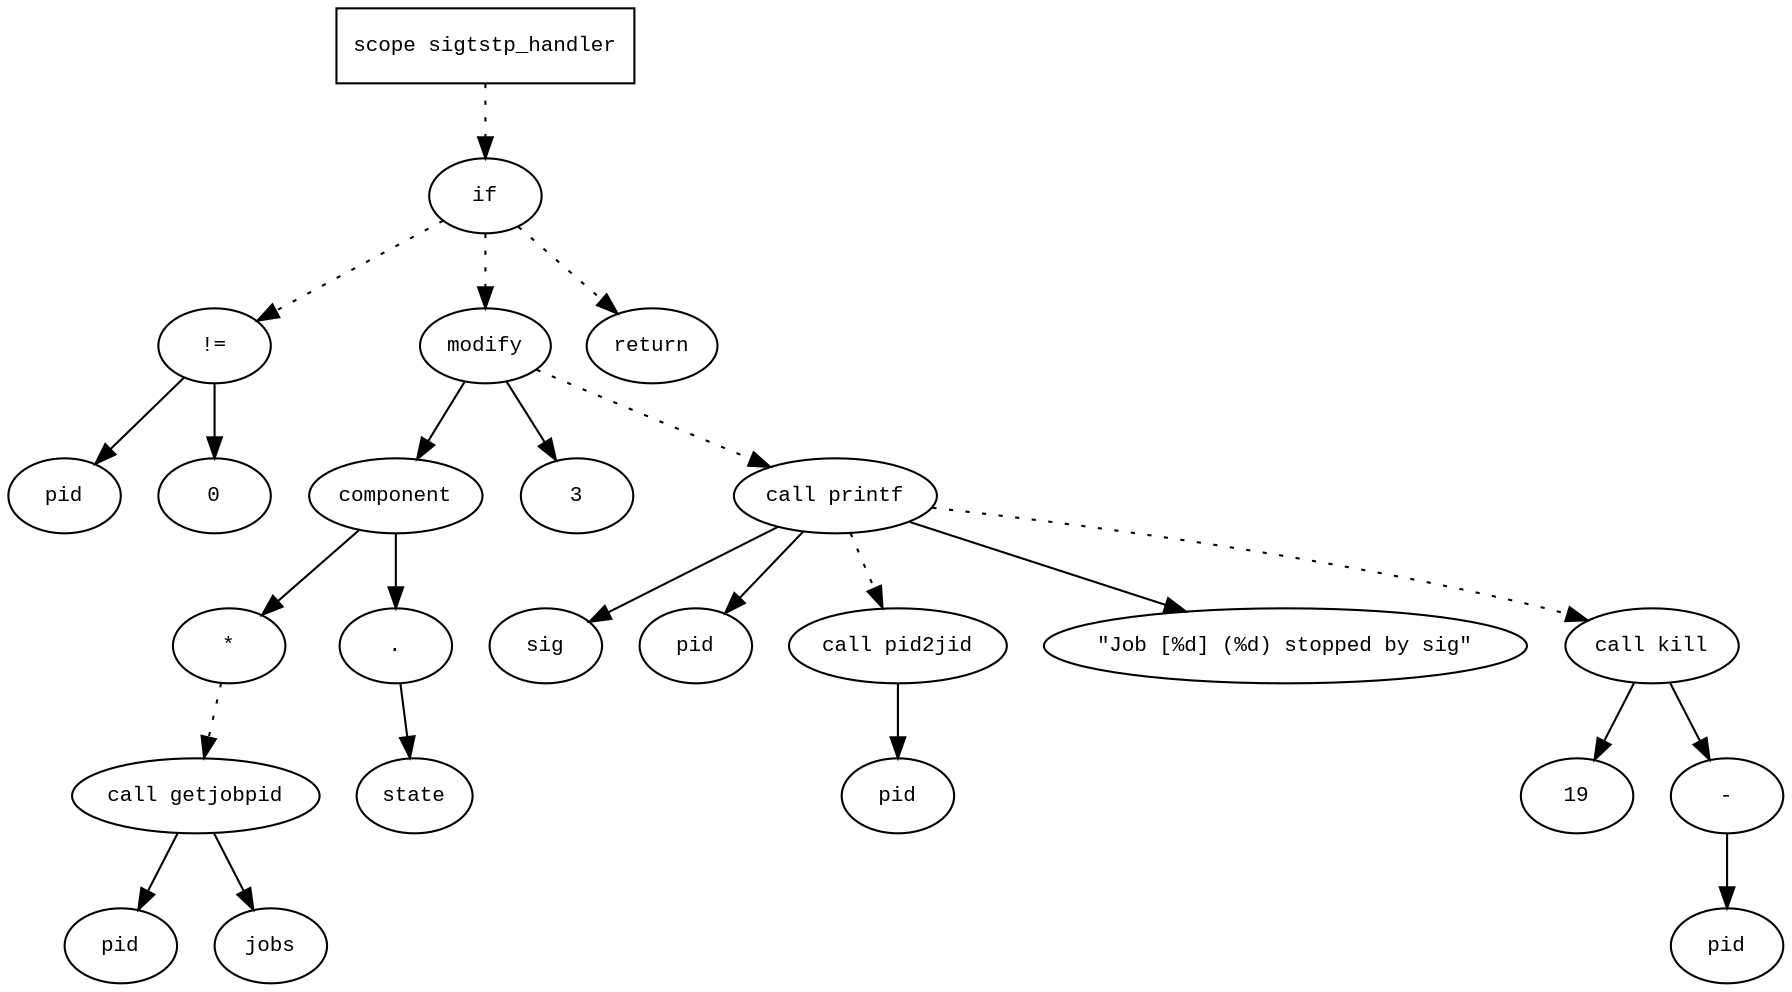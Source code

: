 digraph AST {
  graph [fontname="Times New Roman",fontsize=10];
  node  [fontname="Courier New",fontsize=10];
  edge  [fontname="Times New Roman",fontsize=10];

  node1 [label="scope sigtstp_handler",shape=box];
  node2 [label="if",shape=ellipse];
  node1 -> node2 [style=dotted];
  node3 [label="!=",shape=ellipse];
  node4 [label="pid",shape=ellipse];
  node3 -> node4;
  node5 [label="0",shape=ellipse];
  node3 -> node5;
  node2 -> node3 [style=dotted];
  node6 [label="modify",shape=ellipse];
  node7 [label="component",shape=ellipse];
  node6 -> node7;
  node8 [label="*",shape=ellipse];
  node9 [label="call getjobpid",shape=ellipse];
  node10 [label="pid",shape=ellipse];
  node9 -> node10;
  node11 [label="jobs",shape=ellipse];
  node9 -> node11;
  node8 -> node9 [style=dotted];
  node7 -> node8;
  node12 [label=".",shape=ellipse];
  node7 -> node12;
  node13 [label="state",shape=ellipse];
  node12 -> node13;
  node14 [label="3",shape=ellipse];
  node6 -> node14;
  node2 -> node6 [style=dotted];
  node15 [label="call printf",shape=ellipse];
  node16 [label="sig",shape=ellipse];
  node15 -> node16;
  node17 [label="pid",shape=ellipse];
  node15 -> node17;
  node18 [label="call pid2jid",shape=ellipse];
  node19 [label="pid",shape=ellipse];
  node18 -> node19;
  node15 -> node18 [style=dotted];
  node20 [label="\"Job [%d] (%d) stopped by sig\"",shape=ellipse];
  node15 -> node20;
  node6 -> node15 [style=dotted];
  node21 [label="call kill",shape=ellipse];
  node22 [label="19",shape=ellipse];
  node21 -> node22;
  node23 [label="-",shape=ellipse];
  node24 [label="pid",shape=ellipse];
  node23 -> node24;
  node21 -> node23;
  node15 -> node21 [style=dotted];
  node25 [label="return",shape=ellipse];
  node2 -> node25 [style=dotted];
} 